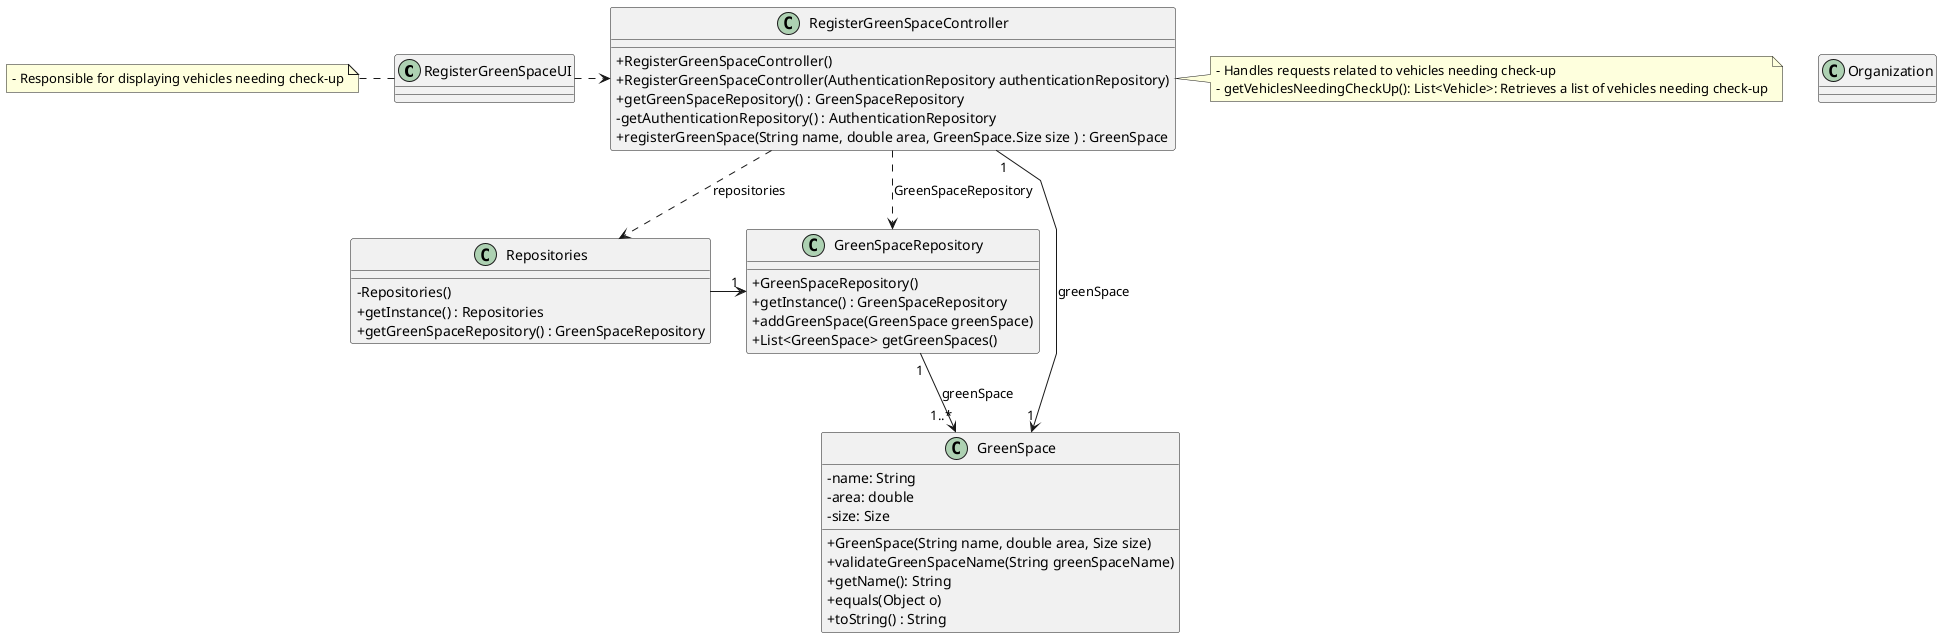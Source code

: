 @startuml
'skinparam monochrome true
skinparam packageStyle rectangle
skinparam shadowing false
skinparam linetype polyline
'skinparam linetype orto

skinparam classAttributeIconSize 0

'left to right direction

class RegisterGreenSpaceUI{

}

note left of RegisterGreenSpaceUI
    - Responsible for displaying vehicles needing check-up
end note

class RegisterGreenSpaceController{

    +RegisterGreenSpaceController()
    +RegisterGreenSpaceController(AuthenticationRepository authenticationRepository)
    +getGreenSpaceRepository() : GreenSpaceRepository
    -getAuthenticationRepository() : AuthenticationRepository
    +registerGreenSpace(String name, double area, GreenSpace.Size size ) : GreenSpace
}

note right of RegisterGreenSpaceController
    - Handles requests related to vehicles needing check-up
    - getVehiclesNeedingCheckUp(): List<Vehicle>: Retrieves a list of vehicles needing check-up
end note

class Organization{

}

class Repositories{
    - Repositories()
    + getInstance() : Repositories
    + getGreenSpaceRepository() : GreenSpaceRepository
}

class GreenSpaceRepository{
    +GreenSpaceRepository()
    +getInstance() : GreenSpaceRepository
    +addGreenSpace(GreenSpace greenSpace)
    +List<GreenSpace> getGreenSpaces()

}

class GreenSpace{
    -name: String
    -area: double
    -size: Size

    +GreenSpace(String name, double area, Size size)
    +validateGreenSpaceName(String greenSpaceName)
    +getName(): String
    +equals(Object o)
    +toString() : String
}

RegisterGreenSpaceUI .> RegisterGreenSpaceController
RegisterGreenSpaceController ..> Repositories : repositories
Repositories -> "1" GreenSpaceRepository
RegisterGreenSpaceController ..> GreenSpaceRepository : GreenSpaceRepository
GreenSpaceRepository "1" --> "1..*" GreenSpace : greenSpace
RegisterGreenSpaceController "1" --> "1" GreenSpace : greenSpace

@enduml